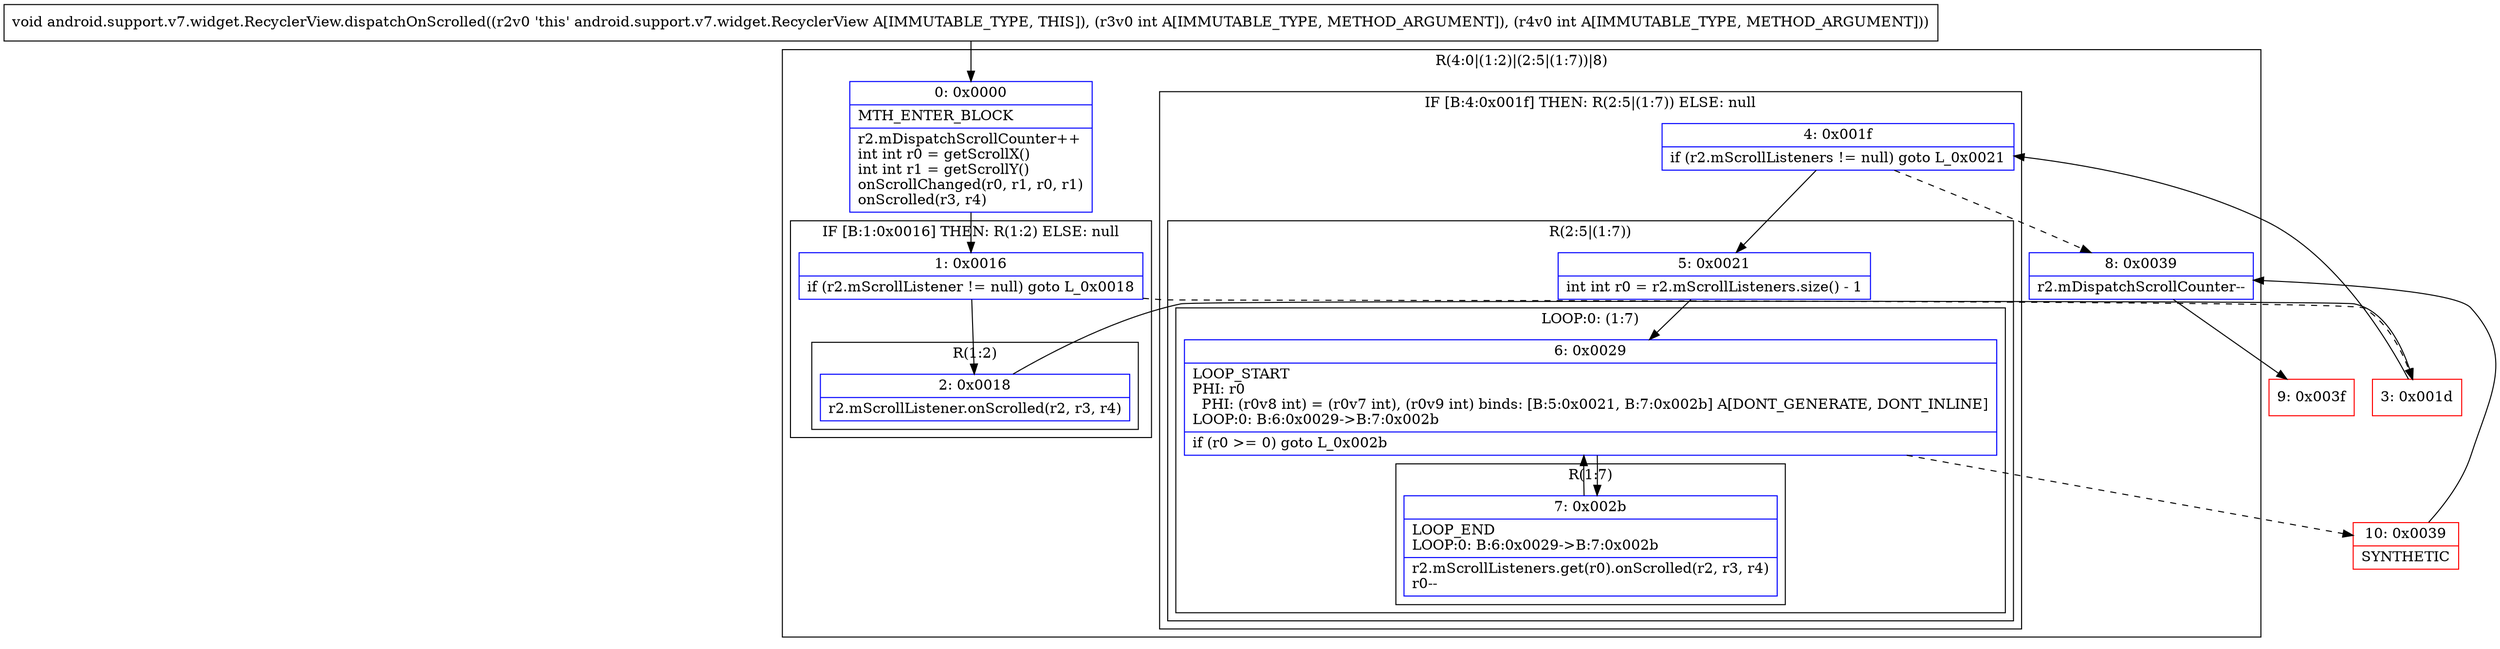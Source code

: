 digraph "CFG forandroid.support.v7.widget.RecyclerView.dispatchOnScrolled(II)V" {
subgraph cluster_Region_748604354 {
label = "R(4:0|(1:2)|(2:5|(1:7))|8)";
node [shape=record,color=blue];
Node_0 [shape=record,label="{0\:\ 0x0000|MTH_ENTER_BLOCK\l|r2.mDispatchScrollCounter++\lint int r0 = getScrollX()\lint int r1 = getScrollY()\lonScrollChanged(r0, r1, r0, r1)\lonScrolled(r3, r4)\l}"];
subgraph cluster_IfRegion_1112701822 {
label = "IF [B:1:0x0016] THEN: R(1:2) ELSE: null";
node [shape=record,color=blue];
Node_1 [shape=record,label="{1\:\ 0x0016|if (r2.mScrollListener != null) goto L_0x0018\l}"];
subgraph cluster_Region_257915365 {
label = "R(1:2)";
node [shape=record,color=blue];
Node_2 [shape=record,label="{2\:\ 0x0018|r2.mScrollListener.onScrolled(r2, r3, r4)\l}"];
}
}
subgraph cluster_IfRegion_856615147 {
label = "IF [B:4:0x001f] THEN: R(2:5|(1:7)) ELSE: null";
node [shape=record,color=blue];
Node_4 [shape=record,label="{4\:\ 0x001f|if (r2.mScrollListeners != null) goto L_0x0021\l}"];
subgraph cluster_Region_241143036 {
label = "R(2:5|(1:7))";
node [shape=record,color=blue];
Node_5 [shape=record,label="{5\:\ 0x0021|int int r0 = r2.mScrollListeners.size() \- 1\l}"];
subgraph cluster_LoopRegion_449940602 {
label = "LOOP:0: (1:7)";
node [shape=record,color=blue];
Node_6 [shape=record,label="{6\:\ 0x0029|LOOP_START\lPHI: r0 \l  PHI: (r0v8 int) = (r0v7 int), (r0v9 int) binds: [B:5:0x0021, B:7:0x002b] A[DONT_GENERATE, DONT_INLINE]\lLOOP:0: B:6:0x0029\-\>B:7:0x002b\l|if (r0 \>= 0) goto L_0x002b\l}"];
subgraph cluster_Region_1210465238 {
label = "R(1:7)";
node [shape=record,color=blue];
Node_7 [shape=record,label="{7\:\ 0x002b|LOOP_END\lLOOP:0: B:6:0x0029\-\>B:7:0x002b\l|r2.mScrollListeners.get(r0).onScrolled(r2, r3, r4)\lr0\-\-\l}"];
}
}
}
}
Node_8 [shape=record,label="{8\:\ 0x0039|r2.mDispatchScrollCounter\-\-\l}"];
}
Node_3 [shape=record,color=red,label="{3\:\ 0x001d}"];
Node_9 [shape=record,color=red,label="{9\:\ 0x003f}"];
Node_10 [shape=record,color=red,label="{10\:\ 0x0039|SYNTHETIC\l}"];
MethodNode[shape=record,label="{void android.support.v7.widget.RecyclerView.dispatchOnScrolled((r2v0 'this' android.support.v7.widget.RecyclerView A[IMMUTABLE_TYPE, THIS]), (r3v0 int A[IMMUTABLE_TYPE, METHOD_ARGUMENT]), (r4v0 int A[IMMUTABLE_TYPE, METHOD_ARGUMENT])) }"];
MethodNode -> Node_0;
Node_0 -> Node_1;
Node_1 -> Node_2;
Node_1 -> Node_3[style=dashed];
Node_2 -> Node_3;
Node_4 -> Node_5;
Node_4 -> Node_8[style=dashed];
Node_5 -> Node_6;
Node_6 -> Node_7;
Node_6 -> Node_10[style=dashed];
Node_7 -> Node_6;
Node_8 -> Node_9;
Node_3 -> Node_4;
Node_10 -> Node_8;
}

